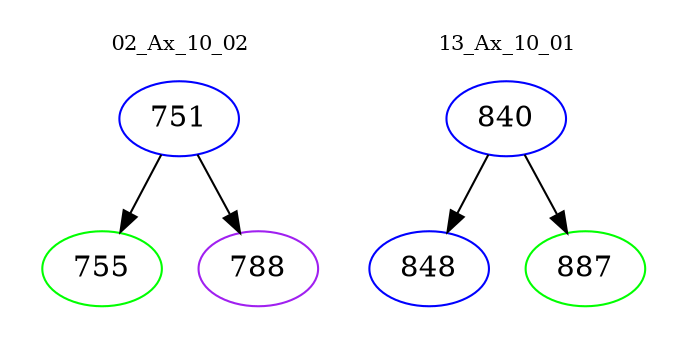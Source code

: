 digraph{
subgraph cluster_0 {
color = white
label = "02_Ax_10_02";
fontsize=10;
T0_751 [label="751", color="blue"]
T0_751 -> T0_755 [color="black"]
T0_755 [label="755", color="green"]
T0_751 -> T0_788 [color="black"]
T0_788 [label="788", color="purple"]
}
subgraph cluster_1 {
color = white
label = "13_Ax_10_01";
fontsize=10;
T1_840 [label="840", color="blue"]
T1_840 -> T1_848 [color="black"]
T1_848 [label="848", color="blue"]
T1_840 -> T1_887 [color="black"]
T1_887 [label="887", color="green"]
}
}
